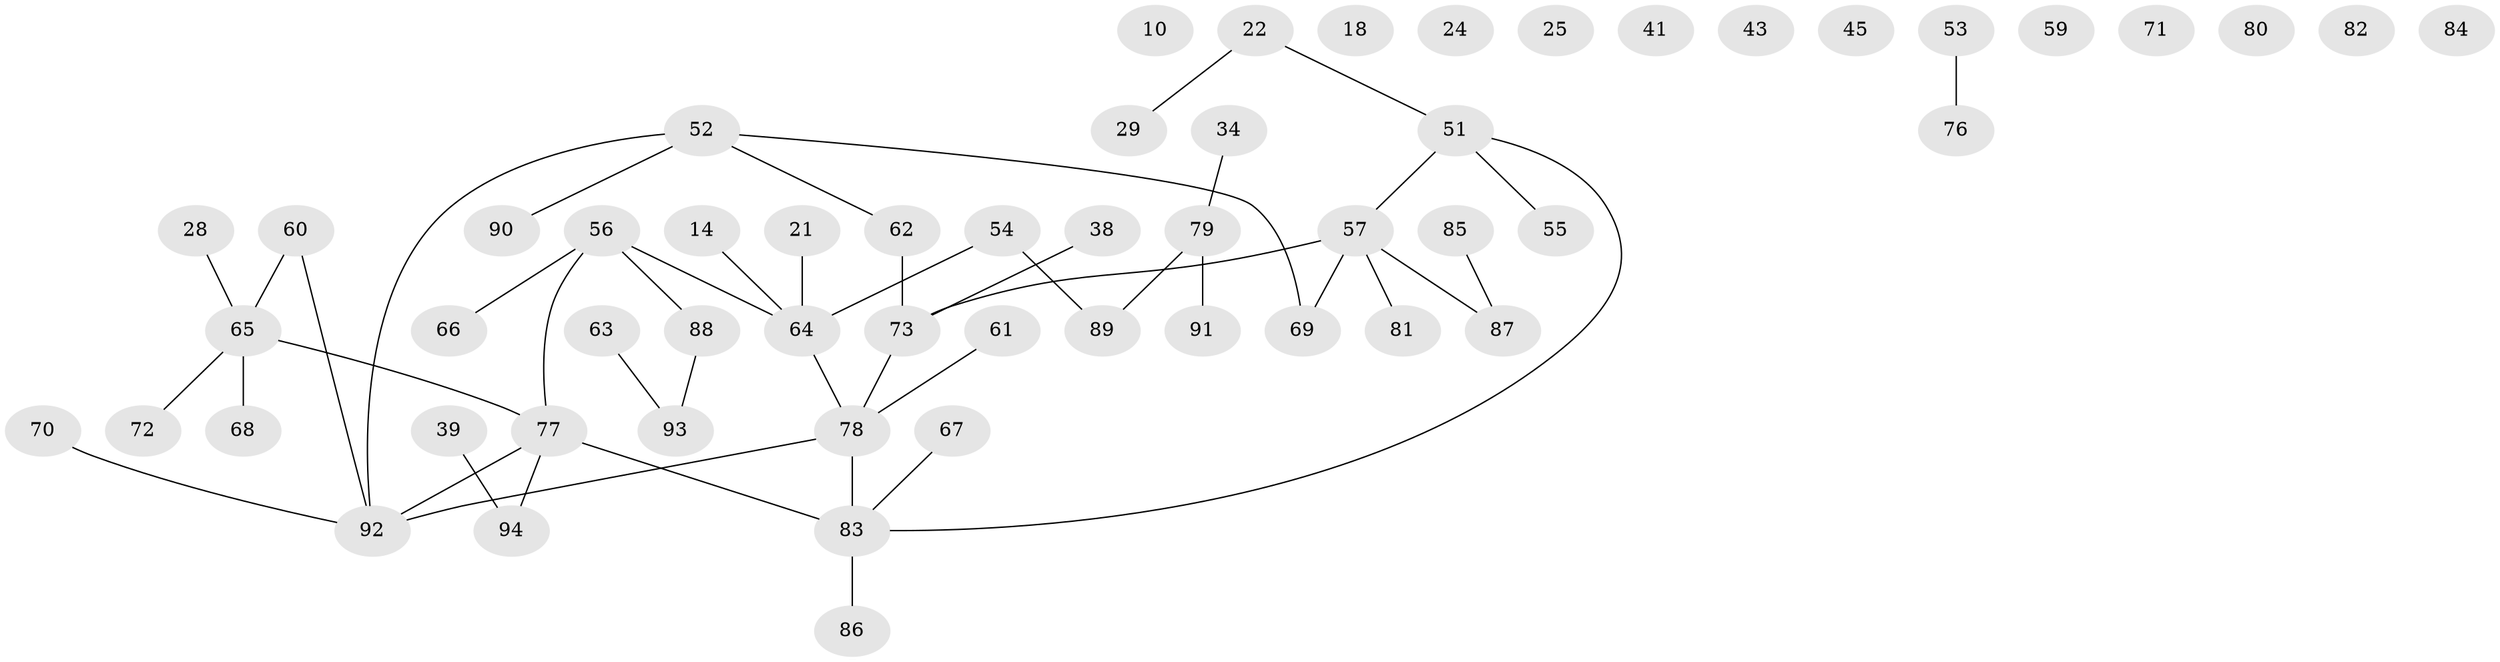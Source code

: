 // original degree distribution, {3: 0.1595744680851064, 1: 0.32978723404255317, 4: 0.0851063829787234, 2: 0.26595744680851063, 0: 0.1276595744680851, 5: 0.02127659574468085, 6: 0.010638297872340425}
// Generated by graph-tools (version 1.1) at 2025/42/03/04/25 21:42:35]
// undirected, 56 vertices, 48 edges
graph export_dot {
graph [start="1"]
  node [color=gray90,style=filled];
  10;
  14;
  18;
  21;
  22;
  24;
  25;
  28;
  29;
  34;
  38;
  39;
  41;
  43;
  45;
  51;
  52 [super="+31+42"];
  53;
  54;
  55;
  56;
  57 [super="+37+33+16"];
  59;
  60;
  61;
  62;
  63;
  64 [super="+12"];
  65 [super="+4"];
  66;
  67 [super="+11"];
  68;
  69;
  70;
  71;
  72;
  73 [super="+40+3"];
  76;
  77 [super="+46+47+49+58"];
  78;
  79 [super="+13+74"];
  80;
  81;
  82;
  83 [super="+9+19+75"];
  84;
  85;
  86;
  87 [super="+23"];
  88 [super="+35"];
  89 [super="+50+15"];
  90;
  91;
  92 [super="+27"];
  93;
  94;
  14 -- 64;
  21 -- 64;
  22 -- 29;
  22 -- 51;
  28 -- 65;
  34 -- 79;
  38 -- 73;
  39 -- 94;
  51 -- 55;
  51 -- 83;
  51 -- 57;
  52 -- 69;
  52 -- 62;
  52 -- 90;
  52 -- 92;
  53 -- 76;
  54 -- 89;
  54 -- 64;
  56 -- 66;
  56 -- 88;
  56 -- 77;
  56 -- 64;
  57 -- 81;
  57 -- 87;
  57 -- 73;
  57 -- 69;
  60 -- 92;
  60 -- 65;
  61 -- 78;
  62 -- 73;
  63 -- 93;
  64 -- 78;
  65 -- 68;
  65 -- 72;
  65 -- 77;
  67 -- 83;
  70 -- 92;
  73 -- 78;
  77 -- 92;
  77 -- 94;
  77 -- 83;
  78 -- 83 [weight=2];
  78 -- 92;
  79 -- 91;
  79 -- 89;
  83 -- 86;
  85 -- 87;
  88 -- 93;
}

